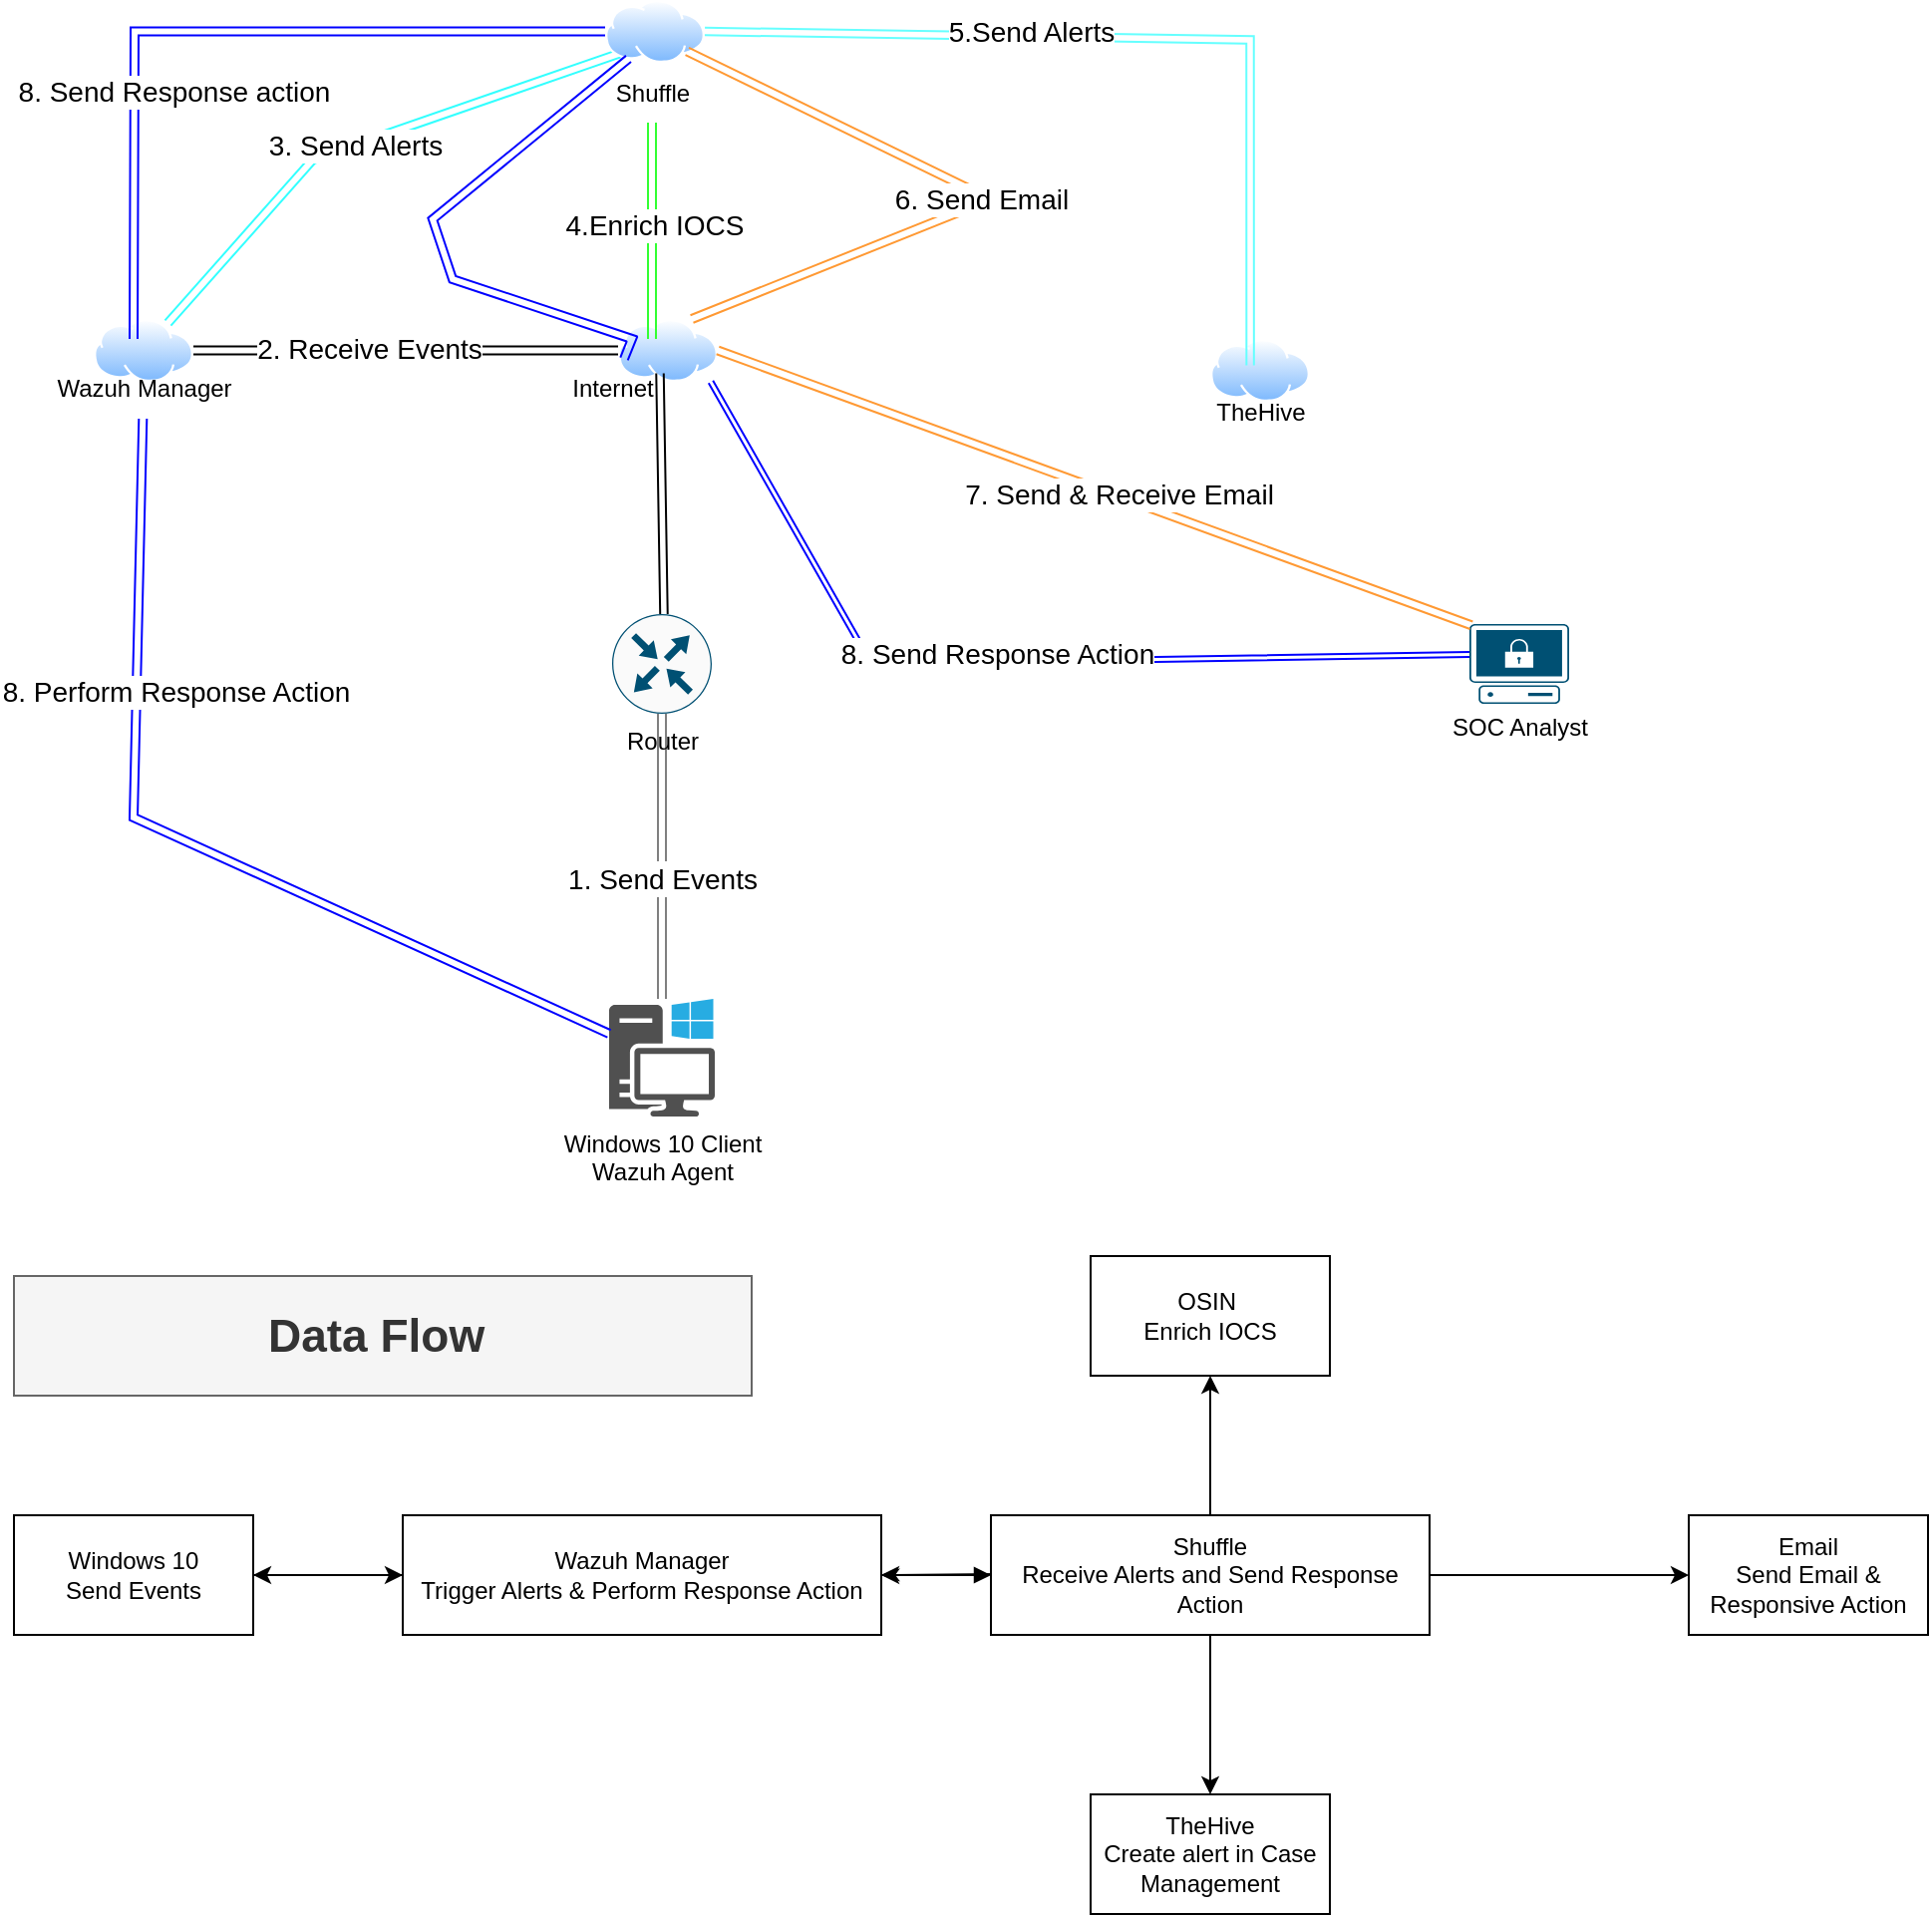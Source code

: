 <mxfile version="23.1.7" type="github">
  <diagram name="Page-1" id="DVfuGTTi-v3JhufijJKv">
    <mxGraphModel dx="1193" dy="638" grid="1" gridSize="10" guides="1" tooltips="1" connect="1" arrows="1" fold="1" page="1" pageScale="1" pageWidth="850" pageHeight="1100" math="0" shadow="0">
      <root>
        <mxCell id="0" />
        <mxCell id="1" parent="0" />
        <mxCell id="k55ChuR2nx8EMU8uZh2R-14" style="edgeStyle=orthogonalEdgeStyle;rounded=0;orthogonalLoop=1;jettySize=auto;html=1;startArrow=block;startFill=1;strokeColor=#808080;shape=link;" edge="1" parent="1" source="k55ChuR2nx8EMU8uZh2R-1" target="k55ChuR2nx8EMU8uZh2R-2">
          <mxGeometry relative="1" as="geometry" />
        </mxCell>
        <mxCell id="k55ChuR2nx8EMU8uZh2R-17" value="&lt;font style=&quot;font-size: 14px;&quot;&gt;1. Send Events&lt;/font&gt;" style="edgeLabel;html=1;align=center;verticalAlign=middle;resizable=0;points=[];fontSize=15;" vertex="1" connectable="0" parent="k55ChuR2nx8EMU8uZh2R-14">
          <mxGeometry x="0.245" y="-1" relative="1" as="geometry">
            <mxPoint x="-1" y="28" as="offset" />
          </mxGeometry>
        </mxCell>
        <mxCell id="k55ChuR2nx8EMU8uZh2R-1" value="Windows 10 Client&lt;br&gt;Wazuh Agent" style="sketch=0;pointerEvents=1;shadow=0;dashed=0;html=1;strokeColor=none;fillColor=#505050;labelPosition=center;verticalLabelPosition=bottom;verticalAlign=top;outlineConnect=0;align=center;shape=mxgraph.office.devices.workstation_pc;" vertex="1" parent="1">
          <mxGeometry x="308.5" y="521" width="53" height="59" as="geometry" />
        </mxCell>
        <mxCell id="k55ChuR2nx8EMU8uZh2R-2" value="Router" style="sketch=0;points=[[0.5,0,0],[1,0.5,0],[0.5,1,0],[0,0.5,0],[0.145,0.145,0],[0.856,0.145,0],[0.855,0.856,0],[0.145,0.855,0]];verticalLabelPosition=bottom;html=1;verticalAlign=top;aspect=fixed;align=center;pointerEvents=1;shape=mxgraph.cisco19.rect;prIcon=router;fillColor=#FAFAFA;strokeColor=#005073;" vertex="1" parent="1">
          <mxGeometry x="310" y="328" width="50" height="50" as="geometry" />
        </mxCell>
        <mxCell id="k55ChuR2nx8EMU8uZh2R-18" style="edgeStyle=orthogonalEdgeStyle;rounded=0;orthogonalLoop=1;jettySize=auto;html=1;entryX=1;entryY=0.5;entryDx=0;entryDy=0;shape=link;" edge="1" parent="1" source="k55ChuR2nx8EMU8uZh2R-3" target="k55ChuR2nx8EMU8uZh2R-5">
          <mxGeometry relative="1" as="geometry" />
        </mxCell>
        <mxCell id="k55ChuR2nx8EMU8uZh2R-19" value="&lt;font style=&quot;font-size: 14px;&quot;&gt;2. Receive Events&lt;/font&gt;" style="edgeLabel;html=1;align=center;verticalAlign=middle;resizable=0;points=[];" vertex="1" connectable="0" parent="k55ChuR2nx8EMU8uZh2R-18">
          <mxGeometry x="0.173" y="-1" relative="1" as="geometry">
            <mxPoint as="offset" />
          </mxGeometry>
        </mxCell>
        <mxCell id="k55ChuR2nx8EMU8uZh2R-3" value="" style="image;aspect=fixed;perimeter=ellipsePerimeter;html=1;align=center;shadow=0;dashed=0;spacingTop=3;image=img/lib/active_directory/internet_cloud.svg;" vertex="1" parent="1">
          <mxGeometry x="313" y="180" width="50" height="31.5" as="geometry" />
        </mxCell>
        <mxCell id="k55ChuR2nx8EMU8uZh2R-4" value="" style="image;aspect=fixed;perimeter=ellipsePerimeter;html=1;align=center;shadow=0;dashed=0;spacingTop=3;image=img/lib/active_directory/internet_cloud.svg;" vertex="1" parent="1">
          <mxGeometry x="610" y="190" width="50" height="31.5" as="geometry" />
        </mxCell>
        <mxCell id="k55ChuR2nx8EMU8uZh2R-20" style="rounded=0;orthogonalLoop=1;jettySize=auto;html=1;entryX=0;entryY=1;entryDx=0;entryDy=0;shape=link;strokeColor=#33FFFF;" edge="1" parent="1" source="k55ChuR2nx8EMU8uZh2R-5" target="k55ChuR2nx8EMU8uZh2R-7">
          <mxGeometry relative="1" as="geometry">
            <Array as="points">
              <mxPoint x="160" y="100" />
            </Array>
          </mxGeometry>
        </mxCell>
        <mxCell id="k55ChuR2nx8EMU8uZh2R-21" value="&lt;font style=&quot;font-size: 14px;&quot;&gt;3. Send Alerts&lt;/font&gt;" style="edgeLabel;html=1;align=center;verticalAlign=middle;resizable=0;points=[];" vertex="1" connectable="0" parent="k55ChuR2nx8EMU8uZh2R-20">
          <mxGeometry x="-0.031" relative="1" as="geometry">
            <mxPoint as="offset" />
          </mxGeometry>
        </mxCell>
        <mxCell id="k55ChuR2nx8EMU8uZh2R-5" value="" style="image;aspect=fixed;perimeter=ellipsePerimeter;html=1;align=center;shadow=0;dashed=0;spacingTop=3;image=img/lib/active_directory/internet_cloud.svg;" vertex="1" parent="1">
          <mxGeometry x="50" y="180" width="50" height="31.5" as="geometry" />
        </mxCell>
        <mxCell id="k55ChuR2nx8EMU8uZh2R-6" style="edgeStyle=orthogonalEdgeStyle;rounded=0;orthogonalLoop=1;jettySize=auto;html=1;exitX=0.25;exitY=0;exitDx=0;exitDy=0;entryX=0.75;entryY=0;entryDx=0;entryDy=0;strokeColor=none;" edge="1" parent="1" source="k55ChuR2nx8EMU8uZh2R-3" target="k55ChuR2nx8EMU8uZh2R-3">
          <mxGeometry relative="1" as="geometry" />
        </mxCell>
        <mxCell id="k55ChuR2nx8EMU8uZh2R-36" style="edgeStyle=orthogonalEdgeStyle;rounded=0;orthogonalLoop=1;jettySize=auto;html=1;shape=link;strokeColor=#0000FF;" edge="1" parent="1" source="k55ChuR2nx8EMU8uZh2R-7">
          <mxGeometry relative="1" as="geometry">
            <mxPoint x="70" y="190.0" as="targetPoint" />
          </mxGeometry>
        </mxCell>
        <mxCell id="k55ChuR2nx8EMU8uZh2R-7" value="" style="image;aspect=fixed;perimeter=ellipsePerimeter;html=1;align=center;shadow=0;dashed=0;spacingTop=3;image=img/lib/active_directory/internet_cloud.svg;" vertex="1" parent="1">
          <mxGeometry x="306.5" y="20" width="50" height="31.5" as="geometry" />
        </mxCell>
        <mxCell id="k55ChuR2nx8EMU8uZh2R-38" style="rounded=0;orthogonalLoop=1;jettySize=auto;html=1;shape=link;strokeColor=#0000FF;" edge="1" parent="1" source="k55ChuR2nx8EMU8uZh2R-8" target="k55ChuR2nx8EMU8uZh2R-1">
          <mxGeometry relative="1" as="geometry">
            <Array as="points">
              <mxPoint x="70" y="430" />
            </Array>
          </mxGeometry>
        </mxCell>
        <mxCell id="k55ChuR2nx8EMU8uZh2R-39" value="&lt;font style=&quot;font-size: 14px;&quot;&gt;8. Perform Response Action&lt;/font&gt;" style="edgeLabel;html=1;align=center;verticalAlign=middle;resizable=0;points=[];" vertex="1" connectable="0" parent="k55ChuR2nx8EMU8uZh2R-38">
          <mxGeometry x="-0.407" y="1" relative="1" as="geometry">
            <mxPoint x="18" as="offset" />
          </mxGeometry>
        </mxCell>
        <mxCell id="k55ChuR2nx8EMU8uZh2R-8" value="Wazuh Manager" style="text;html=1;align=center;verticalAlign=middle;resizable=0;points=[];autosize=1;strokeColor=none;fillColor=none;" vertex="1" parent="1">
          <mxGeometry x="20" y="200" width="110" height="30" as="geometry" />
        </mxCell>
        <mxCell id="k55ChuR2nx8EMU8uZh2R-9" value="Internet" style="text;html=1;align=center;verticalAlign=middle;resizable=0;points=[];autosize=1;strokeColor=none;fillColor=none;" vertex="1" parent="1">
          <mxGeometry x="280" y="200" width="60" height="30" as="geometry" />
        </mxCell>
        <mxCell id="k55ChuR2nx8EMU8uZh2R-10" value="TheHive" style="text;html=1;align=center;verticalAlign=middle;resizable=0;points=[];autosize=1;strokeColor=none;fillColor=none;" vertex="1" parent="1">
          <mxGeometry x="600" y="211.5" width="70" height="30" as="geometry" />
        </mxCell>
        <mxCell id="k55ChuR2nx8EMU8uZh2R-22" style="edgeStyle=orthogonalEdgeStyle;rounded=0;orthogonalLoop=1;jettySize=auto;html=1;shape=link;strokeColor=#33FF33;" edge="1" parent="1" source="k55ChuR2nx8EMU8uZh2R-11">
          <mxGeometry relative="1" as="geometry">
            <mxPoint x="330" y="190.0" as="targetPoint" />
          </mxGeometry>
        </mxCell>
        <mxCell id="k55ChuR2nx8EMU8uZh2R-23" value="&lt;font style=&quot;font-size: 14px;&quot;&gt;4.Enrich IOCS&lt;/font&gt;" style="edgeLabel;html=1;align=center;verticalAlign=middle;resizable=0;points=[];" vertex="1" connectable="0" parent="k55ChuR2nx8EMU8uZh2R-22">
          <mxGeometry x="-0.051" y="1" relative="1" as="geometry">
            <mxPoint as="offset" />
          </mxGeometry>
        </mxCell>
        <mxCell id="k55ChuR2nx8EMU8uZh2R-25" style="rounded=0;orthogonalLoop=1;jettySize=auto;html=1;shape=link;strokeColor=#66FFFF;width=3.75;entryX=0.25;entryY=0;entryDx=0;entryDy=0;exitX=1;exitY=0.5;exitDx=0;exitDy=0;" edge="1" parent="1" source="k55ChuR2nx8EMU8uZh2R-7">
          <mxGeometry relative="1" as="geometry">
            <mxPoint x="363" y="51.504" as="sourcePoint" />
            <mxPoint x="630.049" y="203.305" as="targetPoint" />
            <Array as="points">
              <mxPoint x="630" y="40" />
            </Array>
          </mxGeometry>
        </mxCell>
        <mxCell id="k55ChuR2nx8EMU8uZh2R-26" value="&lt;font style=&quot;font-size: 14px;&quot;&gt;5.Send Alerts&lt;/font&gt;" style="edgeLabel;html=1;align=center;verticalAlign=middle;resizable=0;points=[];" vertex="1" connectable="0" parent="k55ChuR2nx8EMU8uZh2R-25">
          <mxGeometry x="0.09" y="3" relative="1" as="geometry">
            <mxPoint x="-75" y="-1" as="offset" />
          </mxGeometry>
        </mxCell>
        <mxCell id="k55ChuR2nx8EMU8uZh2R-28" style="rounded=0;orthogonalLoop=1;jettySize=auto;html=1;shape=link;strokeColor=#FF9933;exitX=0.794;exitY=-0.192;exitDx=0;exitDy=0;exitPerimeter=0;" edge="1" parent="1" source="k55ChuR2nx8EMU8uZh2R-11">
          <mxGeometry relative="1" as="geometry">
            <mxPoint x="380" y="60.21" as="sourcePoint" />
            <mxPoint x="350" y="180" as="targetPoint" />
            <Array as="points">
              <mxPoint x="500" y="120" />
            </Array>
          </mxGeometry>
        </mxCell>
        <mxCell id="k55ChuR2nx8EMU8uZh2R-29" value="&lt;font style=&quot;font-size: 14px;&quot;&gt;6. Send Email&lt;/font&gt;" style="edgeLabel;html=1;align=center;verticalAlign=middle;resizable=0;points=[];" vertex="1" connectable="0" parent="k55ChuR2nx8EMU8uZh2R-28">
          <mxGeometry x="-0.005" y="-2" relative="1" as="geometry">
            <mxPoint as="offset" />
          </mxGeometry>
        </mxCell>
        <mxCell id="k55ChuR2nx8EMU8uZh2R-11" value="Shuffle" style="text;html=1;align=center;verticalAlign=middle;resizable=0;points=[];autosize=1;strokeColor=none;fillColor=none;" vertex="1" parent="1">
          <mxGeometry x="300" y="51.5" width="60" height="30" as="geometry" />
        </mxCell>
        <mxCell id="k55ChuR2nx8EMU8uZh2R-12" value="" style="points=[[0.02,0.015,0],[0.5,0,0],[0.98,0.015,0],[1,0.38,0],[0.895,0.98,0],[0.5,1,0],[0.105,0.98,0],[0,0.38,0]];verticalLabelPosition=bottom;sketch=0;html=1;verticalAlign=top;aspect=fixed;align=center;pointerEvents=1;shape=mxgraph.cisco19.secure_endpoint_pc;fillColor=#005073;strokeColor=none;" vertex="1" parent="1">
          <mxGeometry x="740" y="333" width="50" height="40" as="geometry" />
        </mxCell>
        <mxCell id="k55ChuR2nx8EMU8uZh2R-13" value="SOC Analyst" style="text;html=1;align=center;verticalAlign=middle;resizable=0;points=[];autosize=1;strokeColor=none;fillColor=none;" vertex="1" parent="1">
          <mxGeometry x="720" y="370" width="90" height="30" as="geometry" />
        </mxCell>
        <mxCell id="k55ChuR2nx8EMU8uZh2R-16" style="rounded=0;orthogonalLoop=1;jettySize=auto;html=1;entryX=0.467;entryY=-0.142;entryDx=0;entryDy=0;entryPerimeter=0;shape=link;width=-3.75;" edge="1" parent="1">
          <mxGeometry relative="1" as="geometry">
            <mxPoint x="335.99" y="328" as="sourcePoint" />
            <mxPoint x="334.01" y="207.24" as="targetPoint" />
          </mxGeometry>
        </mxCell>
        <mxCell id="k55ChuR2nx8EMU8uZh2R-30" style="rounded=0;orthogonalLoop=1;jettySize=auto;html=1;entryX=0.02;entryY=0.015;entryDx=0;entryDy=0;entryPerimeter=0;shape=link;strokeColor=#FF9933;exitX=1;exitY=0.5;exitDx=0;exitDy=0;" edge="1" parent="1" source="k55ChuR2nx8EMU8uZh2R-3" target="k55ChuR2nx8EMU8uZh2R-12">
          <mxGeometry relative="1" as="geometry">
            <mxPoint x="370.77" y="189.998" as="sourcePoint" />
            <mxPoint x="680" y="317.17" as="targetPoint" />
          </mxGeometry>
        </mxCell>
        <mxCell id="k55ChuR2nx8EMU8uZh2R-31" value="&lt;font style=&quot;font-size: 14px;&quot;&gt;7. Send &amp;amp; Receive Email&lt;/font&gt;" style="edgeLabel;html=1;align=center;verticalAlign=middle;resizable=0;points=[];" vertex="1" connectable="0" parent="k55ChuR2nx8EMU8uZh2R-30">
          <mxGeometry x="0.062" y="1" relative="1" as="geometry">
            <mxPoint as="offset" />
          </mxGeometry>
        </mxCell>
        <mxCell id="k55ChuR2nx8EMU8uZh2R-32" style="rounded=0;orthogonalLoop=1;jettySize=auto;html=1;entryX=0.55;entryY=-0.079;entryDx=0;entryDy=0;entryPerimeter=0;shape=link;strokeColor=#0000FF;width=2.5;exitX=0;exitY=0.38;exitDx=0;exitDy=0;exitPerimeter=0;" edge="1" parent="1" source="k55ChuR2nx8EMU8uZh2R-12">
          <mxGeometry relative="1" as="geometry">
            <mxPoint x="680" y="350.989" as="sourcePoint" />
            <mxPoint x="359.5" y="211.5" as="targetPoint" />
            <Array as="points">
              <mxPoint x="440" y="353" />
            </Array>
          </mxGeometry>
        </mxCell>
        <mxCell id="k55ChuR2nx8EMU8uZh2R-33" value="&lt;font style=&quot;font-size: 14px;&quot;&gt;8. Send Response Action&lt;/font&gt;" style="edgeLabel;html=1;align=center;verticalAlign=middle;resizable=0;points=[];" vertex="1" connectable="0" parent="k55ChuR2nx8EMU8uZh2R-32">
          <mxGeometry x="-0.008" y="-1" relative="1" as="geometry">
            <mxPoint x="-8" y="-3" as="offset" />
          </mxGeometry>
        </mxCell>
        <mxCell id="k55ChuR2nx8EMU8uZh2R-34" style="rounded=0;orthogonalLoop=1;jettySize=auto;html=1;entryX=0.304;entryY=-0.067;entryDx=0;entryDy=0;entryPerimeter=0;shape=link;strokeColor=#0000FF;" edge="1" parent="1" source="k55ChuR2nx8EMU8uZh2R-9" target="k55ChuR2nx8EMU8uZh2R-11">
          <mxGeometry relative="1" as="geometry">
            <Array as="points">
              <mxPoint x="320" y="190" />
              <mxPoint x="230" y="160" />
              <mxPoint x="220" y="130" />
            </Array>
          </mxGeometry>
        </mxCell>
        <mxCell id="k55ChuR2nx8EMU8uZh2R-35" style="edgeStyle=orthogonalEdgeStyle;rounded=0;orthogonalLoop=1;jettySize=auto;html=1;entryX=0.461;entryY=-0.058;entryDx=0;entryDy=0;entryPerimeter=0;shape=link;strokeColor=none;" edge="1" parent="1" source="k55ChuR2nx8EMU8uZh2R-7" target="k55ChuR2nx8EMU8uZh2R-8">
          <mxGeometry relative="1" as="geometry" />
        </mxCell>
        <mxCell id="k55ChuR2nx8EMU8uZh2R-37" value="&lt;font style=&quot;font-size: 14px;&quot;&gt;8. Send Response action&lt;/font&gt;" style="edgeLabel;html=1;align=center;verticalAlign=middle;resizable=0;points=[];" vertex="1" connectable="0" parent="k55ChuR2nx8EMU8uZh2R-35">
          <mxGeometry x="0.341" y="1" relative="1" as="geometry">
            <mxPoint x="18" y="-1" as="offset" />
          </mxGeometry>
        </mxCell>
        <mxCell id="k55ChuR2nx8EMU8uZh2R-41" style="edgeStyle=orthogonalEdgeStyle;rounded=0;orthogonalLoop=1;jettySize=auto;html=1;" edge="1" parent="1" source="k55ChuR2nx8EMU8uZh2R-40">
          <mxGeometry relative="1" as="geometry">
            <mxPoint x="250" y="810" as="targetPoint" />
          </mxGeometry>
        </mxCell>
        <mxCell id="k55ChuR2nx8EMU8uZh2R-40" value="Windows 10&lt;br&gt;Send Events" style="whiteSpace=wrap;html=1;" vertex="1" parent="1">
          <mxGeometry x="10" y="780" width="120" height="60" as="geometry" />
        </mxCell>
        <mxCell id="k55ChuR2nx8EMU8uZh2R-43" value="" style="edgeStyle=orthogonalEdgeStyle;rounded=0;orthogonalLoop=1;jettySize=auto;html=1;startArrow=classic;startFill=1;" edge="1" parent="1" source="k55ChuR2nx8EMU8uZh2R-42" target="k55ChuR2nx8EMU8uZh2R-40">
          <mxGeometry relative="1" as="geometry" />
        </mxCell>
        <mxCell id="k55ChuR2nx8EMU8uZh2R-44" style="edgeStyle=orthogonalEdgeStyle;rounded=0;orthogonalLoop=1;jettySize=auto;html=1;exitX=1;exitY=0.5;exitDx=0;exitDy=0;startArrow=classicThin;startFill=1;endArrow=classicThin;endFill=1;" edge="1" parent="1" source="k55ChuR2nx8EMU8uZh2R-42">
          <mxGeometry relative="1" as="geometry">
            <mxPoint x="510" y="809.5" as="targetPoint" />
          </mxGeometry>
        </mxCell>
        <mxCell id="k55ChuR2nx8EMU8uZh2R-42" value="Wazuh Manager&lt;br&gt;Trigger Alerts &amp;amp; Perform Response Action" style="whiteSpace=wrap;html=1;" vertex="1" parent="1">
          <mxGeometry x="205" y="780" width="240" height="60" as="geometry" />
        </mxCell>
        <mxCell id="k55ChuR2nx8EMU8uZh2R-47" value="" style="edgeStyle=orthogonalEdgeStyle;rounded=0;orthogonalLoop=1;jettySize=auto;html=1;startArrow=block;startFill=1;" edge="1" parent="1" source="k55ChuR2nx8EMU8uZh2R-46" target="k55ChuR2nx8EMU8uZh2R-42">
          <mxGeometry relative="1" as="geometry" />
        </mxCell>
        <mxCell id="k55ChuR2nx8EMU8uZh2R-49" value="" style="edgeStyle=orthogonalEdgeStyle;rounded=0;orthogonalLoop=1;jettySize=auto;html=1;" edge="1" parent="1" source="k55ChuR2nx8EMU8uZh2R-46" target="k55ChuR2nx8EMU8uZh2R-48">
          <mxGeometry relative="1" as="geometry" />
        </mxCell>
        <mxCell id="k55ChuR2nx8EMU8uZh2R-51" value="" style="edgeStyle=orthogonalEdgeStyle;rounded=0;orthogonalLoop=1;jettySize=auto;html=1;" edge="1" parent="1" source="k55ChuR2nx8EMU8uZh2R-46" target="k55ChuR2nx8EMU8uZh2R-50">
          <mxGeometry relative="1" as="geometry" />
        </mxCell>
        <mxCell id="k55ChuR2nx8EMU8uZh2R-53" value="" style="edgeStyle=orthogonalEdgeStyle;rounded=0;orthogonalLoop=1;jettySize=auto;html=1;" edge="1" parent="1" source="k55ChuR2nx8EMU8uZh2R-46" target="k55ChuR2nx8EMU8uZh2R-52">
          <mxGeometry relative="1" as="geometry" />
        </mxCell>
        <mxCell id="k55ChuR2nx8EMU8uZh2R-46" value="Shuffle&lt;br&gt;Receive Alerts and Send Response Action" style="whiteSpace=wrap;html=1;" vertex="1" parent="1">
          <mxGeometry x="500" y="780" width="220" height="60" as="geometry" />
        </mxCell>
        <mxCell id="k55ChuR2nx8EMU8uZh2R-48" value="OSIN&amp;nbsp;&lt;br&gt;Enrich IOCS" style="whiteSpace=wrap;html=1;" vertex="1" parent="1">
          <mxGeometry x="550" y="650" width="120" height="60" as="geometry" />
        </mxCell>
        <mxCell id="k55ChuR2nx8EMU8uZh2R-50" value="TheHive&lt;br&gt;Create alert in Case Management" style="whiteSpace=wrap;html=1;" vertex="1" parent="1">
          <mxGeometry x="550" y="920" width="120" height="60" as="geometry" />
        </mxCell>
        <mxCell id="k55ChuR2nx8EMU8uZh2R-52" value="Email&lt;br&gt;Send Email &amp;amp; Responsive Action" style="whiteSpace=wrap;html=1;" vertex="1" parent="1">
          <mxGeometry x="850" y="780" width="120" height="60" as="geometry" />
        </mxCell>
        <mxCell id="k55ChuR2nx8EMU8uZh2R-54" value="&lt;b&gt;&lt;font style=&quot;font-size: 23px;&quot;&gt;Data Flow&amp;nbsp;&lt;/font&gt;&lt;/b&gt;" style="whiteSpace=wrap;html=1;fillColor=#f5f5f5;strokeColor=#666666;fontColor=#333333;" vertex="1" parent="1">
          <mxGeometry x="10" y="660" width="370" height="60" as="geometry" />
        </mxCell>
      </root>
    </mxGraphModel>
  </diagram>
</mxfile>
